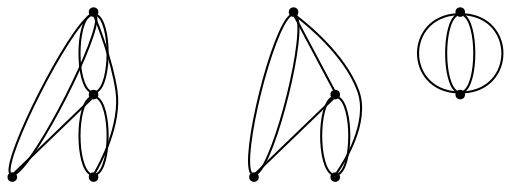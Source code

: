 graph {
  node [shape=point,comment="{\"directed\":false,\"doi\":\"10.1007/978-3-319-03841-4_7\",\"figure\":\"5\"}"]

  v0 [pos="1479.067382653759,1094.3609540319721"]
  v1 [pos="1196.1310729184415,1094.3609540319721"]
  v2 [pos="924.7833626440311,639.3928061488618"]
  v3 [pos="1632.4061192478198,777.5798906347782"]
  v4 [pos="1623.8999511514417,946.9983073038119"]
  v5 [pos="1471.3659328998867,675.582943579237"]
  v6 [pos="1349.4698095125027,777.5798906347782"]
  v7 [pos="1340.9594422217376,946.998307303812"]
  v8 [pos="1188.429750412884,675.582943579237"]
  v9 [pos="933.2999173841011,1095.440181328564"]

  v9 -- v2 [id="-2",pos="933.2999173841011,1095.440181328564 994.7087929436364,981.9957434150426 994.7087929436364,981.9957434150426 994.7087929436364,981.9957434150426 1017.1457884185245,873.1029046563599 1017.1457884185245,873.1029046563599 1017.1457884185245,873.1029046563599 949.851471523093,712.972522730209 949.851471523093,712.972522730209 949.851471523093,712.972522730209 924.7833626440311,639.3928061488618 924.7833626440311,639.3928061488618 924.7833626440311,639.3928061488618"]
  v9 -- v2 [id="-3",pos="933.2999173841011,1095.440181328564 924.7833626440311,639.3928061488618 924.7833626440311,639.3928061488618 924.7833626440311,639.3928061488618"]
  v9 -- v2 [id="-4",pos="933.2999173841011,1095.440181328564 1028.3580828006243,1066.0678168920522 1028.3580828006243,1066.0678168920522 1028.3580828006243,1066.0678168920522 1064.409057350284,938.7595018916262 1064.409057350284,938.7595018916262 1064.409057350284,938.7595018916262 1052.3920446256784,805.8460343745447 1052.3920446256784,805.8460343745447 1052.3920446256784,805.8460343745447 1052.3920446256784,789.835100967666 1052.3920446256784,789.835100967666 1052.3920446256784,789.835100967666 992.3071082509643,671.3324209883003 992.3071082509643,671.3324209883003 992.3071082509643,671.3324209883003 924.7833626440311,639.3928061488618 924.7833626440311,639.3928061488618 924.7833626440311,639.3928061488618"]
  v8 -- v6 [id="-5",pos="1188.429750412884,675.582943579237 1349.4698095125027,777.5798906347782 1349.4698095125027,777.5798906347782 1349.4698095125027,777.5798906347782"]
  v1 -- v7 [id="-6",pos="1196.1310729184415,1094.3609540319721 1228.0644510630468,1108.0788314798847 1228.0644510630468,1108.0788314798847 1228.0644510630468,1108.0788314798847 1295.2712847420848,1091.9720063240513 1295.2712847420848,1091.9720063240513 1295.2712847420848,1091.9720063240513 1351.4492524847412,1029.2326039661384 1351.4492524847412,1029.2326039661384 1351.4492524847412,1029.2326039661384 1350.4068342902742,976.6740057028246 1350.4068342902742,976.6740057028246 1350.4068342902742,976.6740057028246 1340.9594422217376,946.998307303812 1340.9594422217376,946.998307303812 1340.9594422217376,946.998307303812"]
  v8 -- v7 [id="-8",pos="1188.429750412884,675.582943579237 1340.9594422217376,946.998307303812 1340.9594422217376,946.998307303812 1340.9594422217376,946.998307303812"]
  v8 -- v6 [id="-10",pos="1188.429750412884,675.582943579237 1196.5085232320814,652.2457660925663 1196.5085232320814,652.2457660925663 1196.5085232320814,652.2457660925663 1221.7058527747763,635.2972174082752 1221.7058527747763,635.2972174082752 1221.7058527747763,635.2972174082752 1288.3497399093415,674.6202107681129 1288.3497399093415,674.6202107681129 1288.3497399093415,674.6202107681129 1339.0612472984694,739.4642080962883 1339.0612472984694,739.4642080962883 1339.0612472984694,739.4642080962883 1349.4698095125027,777.5798906347782 1349.4698095125027,777.5798906347782 1349.4698095125027,777.5798906347782"]
  v5 -- v3 [id="-11",pos="1471.3659328998867,675.582943579237 1632.4061192478198,777.5798906347782 1632.4061192478198,777.5798906347782 1632.4061192478198,777.5798906347782"]
  v5 -- v3 [id="-12",pos="1471.3659328998867,675.582943579237 1479.4415881353725,652.2457660925663 1479.4415881353725,652.2457660925663 1479.4415881353725,652.2457660925663 1504.6389176780676,635.2972174082752 1504.6389176780676,635.2972174082752 1504.6389176780676,635.2972174082752 1571.2828048126325,674.6202107681129 1571.2828048126325,674.6202107681129 1571.2828048126325,674.6202107681129 1622.0067825366066,739.4642080962883 1622.0067825366066,739.4642080962883 1622.0067825366066,739.4642080962883 1632.4061192478198,777.5798906347782 1632.4061192478198,777.5798906347782 1632.4061192478198,777.5798906347782"]
  v0 -- v4 [id="-13",pos="1479.067382653759,1094.3609540319721 1511.0101135494988,1108.0788314798847 1511.0101135494988,1108.0788314798847 1511.0101135494988,1108.0788314798847 1578.208548839763,1091.9720063240513 1578.208548839763,1091.9720063240513 1578.208548839763,1091.9720063240513 1634.386643830734,1029.2326039661384 1634.386643830734,1029.2326039661384 1634.386643830734,1029.2326039661384 1633.3400264418801,976.6740057028246 1633.3400264418801,976.6740057028246 1633.3400264418801,976.6740057028246 1623.8999511514417,946.9983073038119 1623.8999511514417,946.9983073038119 1623.8999511514417,946.9983073038119"]
  v0 -- v5 [id="-16",pos="1479.067382653759,1094.3609540319721 1471.3659328998867,675.582943579237 1471.3659328998867,675.582943579237 1471.3659328998867,675.582943579237"]
  v5 -- v4 [id="-17",pos="1471.3659328998867,675.582943579237 1623.8999511514417,946.9983073038119 1623.8999511514417,946.9983073038119 1623.8999511514417,946.9983073038119"]
  v0 -- v5 [id="-1",pos="1479.067382653759,1094.3609540319721 1453.63970184928,1064.3133412651218 1430.6772344586143,1042.5889002088165 1422.1336553576984,997.2023434449129 1413.5899490084676,951.8157866810093 1417.5927992456925,865.8934730055004 1425.3442575872632,813.7097936757655 1433.079046399601,761.5263687008023 1450.8417659044635,722.8074679239024 1471.3659328998867,675.582943579237"]
  v6 -- v1 [id="-7",pos="1349.4698095125027,777.5798906347782 1196.1310729184415,1094.3609540319721 1196.1310729184415,1094.3609540319721 1196.1310729184415,1094.3609540319721"]
  v7 -- v1 [id="-9",pos="1340.9594422217376,946.998307303812 1196.1310729184415,1094.3609540319721 1196.1310729184415,1094.3609540319721 1196.1310729184415,1094.3609540319721"]
  v4 -- v0 [id="-14",pos="1623.8999511514417,946.9983073038119 1479.067382653759,1094.3609540319721 1479.067382653759,1094.3609540319721 1479.067382653759,1094.3609540319721"]
  v3 -- v0 [id="-15",pos="1632.4061192478198,777.5798906347782 1479.067382653759,1094.3609540319721 1479.067382653759,1094.3609540319721 1479.067382653759,1094.3609540319721"]
  v2 -- v9 [id="-18",pos="924.7833626440311,639.3928061488618 901.8543615601455,688.2559157275728 884.0957140013553,730.8170996867294 876.3484548541716,788.201571034709 868.6053949013747,845.5857880279167 864.6024810399924,940.0554394537603 873.1461873892231,989.9720547027687 881.6898301142965,1039.884345920657 904.6563694510345,1063.7591022174495 933.2999173841011,1095.440181328564"]
  v1 -- v8 [id="-19",pos="1196.1310729184415,1094.3609540319721 1170.7065096976742,1064.3133412651218 1147.7441695553232,1042.5889002088165 1139.2004632060925,997.2023434449129 1130.6442865220158,951.8157866810093 1134.6555351480145,865.8934730055004 1142.3943959064245,813.7097936757655 1150.1458542479952,761.5263687008023 1167.8961034180115,722.8074679239024 1188.429750412884,675.582943579237"]
}